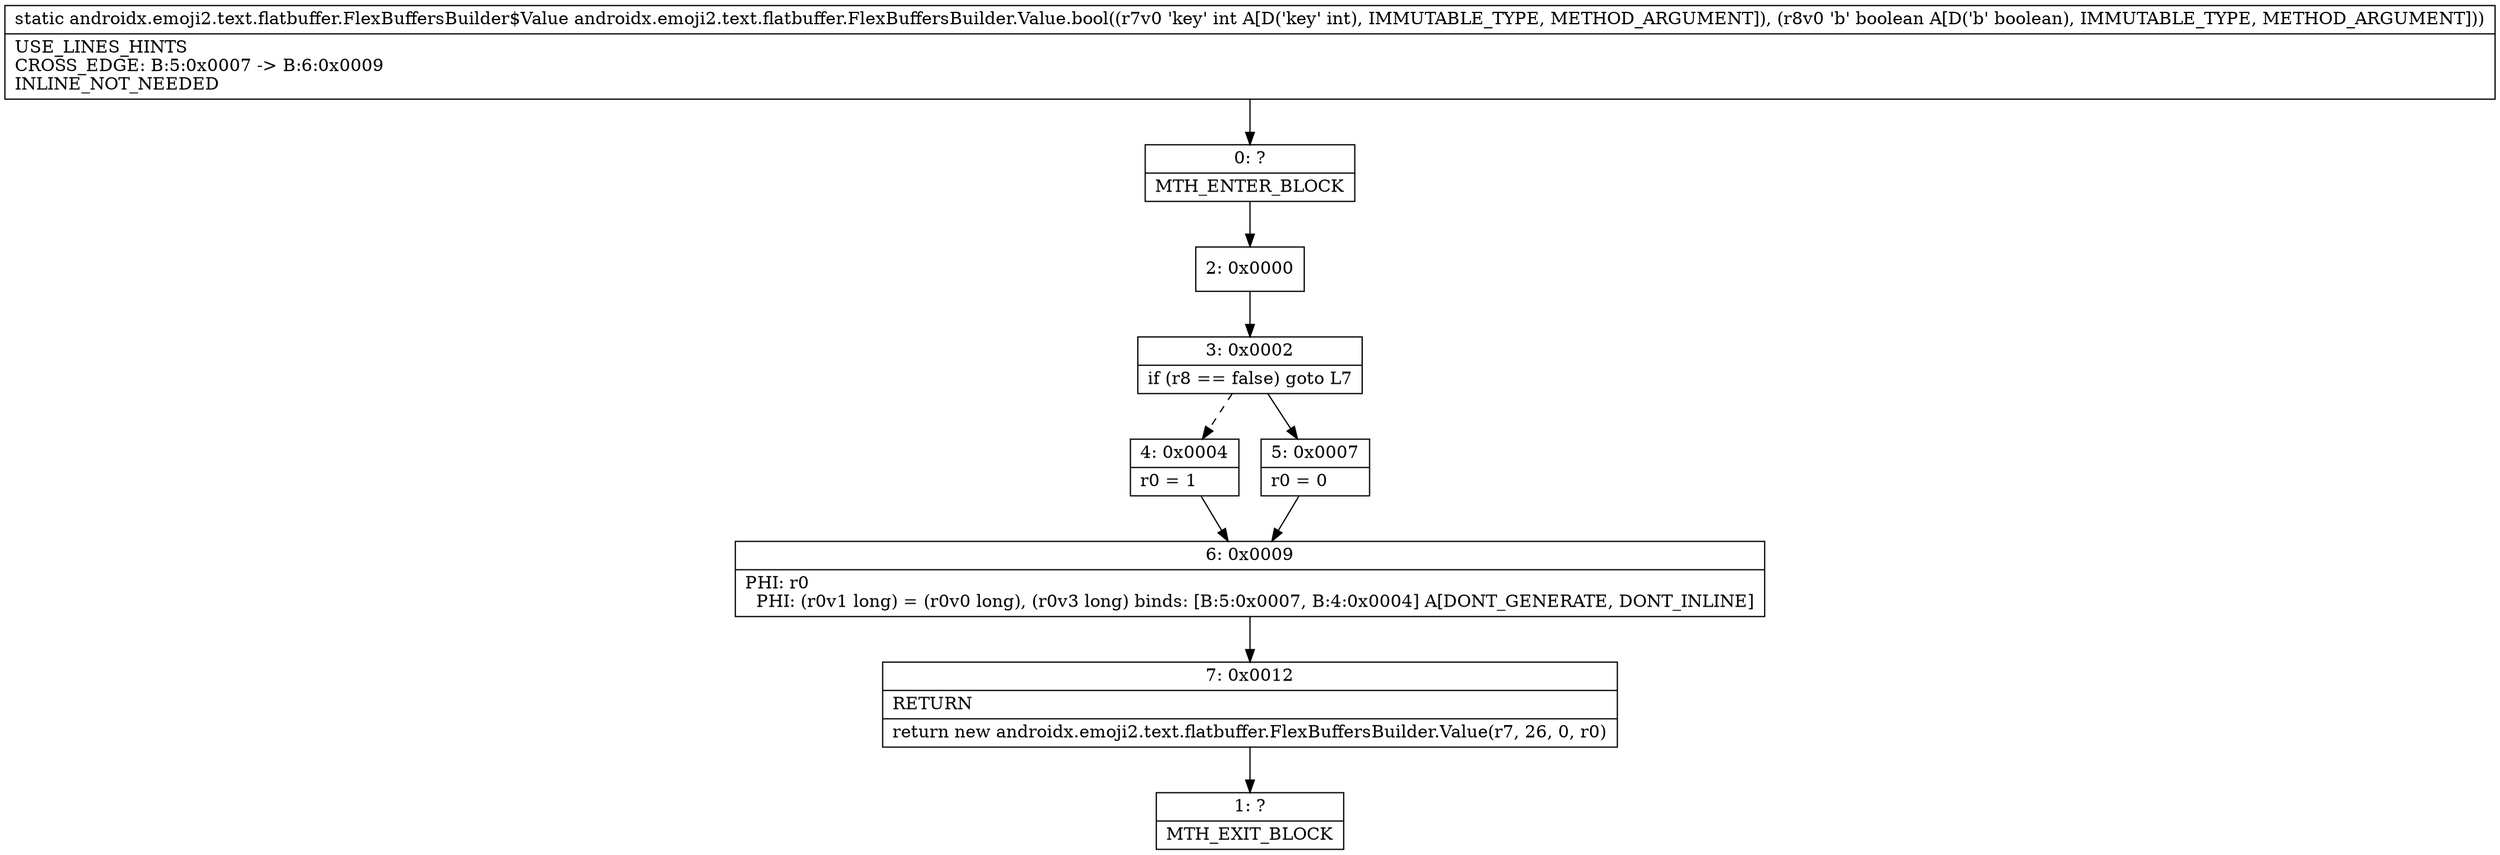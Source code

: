 digraph "CFG forandroidx.emoji2.text.flatbuffer.FlexBuffersBuilder.Value.bool(IZ)Landroidx\/emoji2\/text\/flatbuffer\/FlexBuffersBuilder$Value;" {
Node_0 [shape=record,label="{0\:\ ?|MTH_ENTER_BLOCK\l}"];
Node_2 [shape=record,label="{2\:\ 0x0000}"];
Node_3 [shape=record,label="{3\:\ 0x0002|if (r8 == false) goto L7\l}"];
Node_4 [shape=record,label="{4\:\ 0x0004|r0 = 1\l}"];
Node_6 [shape=record,label="{6\:\ 0x0009|PHI: r0 \l  PHI: (r0v1 long) = (r0v0 long), (r0v3 long) binds: [B:5:0x0007, B:4:0x0004] A[DONT_GENERATE, DONT_INLINE]\l}"];
Node_7 [shape=record,label="{7\:\ 0x0012|RETURN\l|return new androidx.emoji2.text.flatbuffer.FlexBuffersBuilder.Value(r7, 26, 0, r0)\l}"];
Node_1 [shape=record,label="{1\:\ ?|MTH_EXIT_BLOCK\l}"];
Node_5 [shape=record,label="{5\:\ 0x0007|r0 = 0\l}"];
MethodNode[shape=record,label="{static androidx.emoji2.text.flatbuffer.FlexBuffersBuilder$Value androidx.emoji2.text.flatbuffer.FlexBuffersBuilder.Value.bool((r7v0 'key' int A[D('key' int), IMMUTABLE_TYPE, METHOD_ARGUMENT]), (r8v0 'b' boolean A[D('b' boolean), IMMUTABLE_TYPE, METHOD_ARGUMENT]))  | USE_LINES_HINTS\lCROSS_EDGE: B:5:0x0007 \-\> B:6:0x0009\lINLINE_NOT_NEEDED\l}"];
MethodNode -> Node_0;Node_0 -> Node_2;
Node_2 -> Node_3;
Node_3 -> Node_4[style=dashed];
Node_3 -> Node_5;
Node_4 -> Node_6;
Node_6 -> Node_7;
Node_7 -> Node_1;
Node_5 -> Node_6;
}

